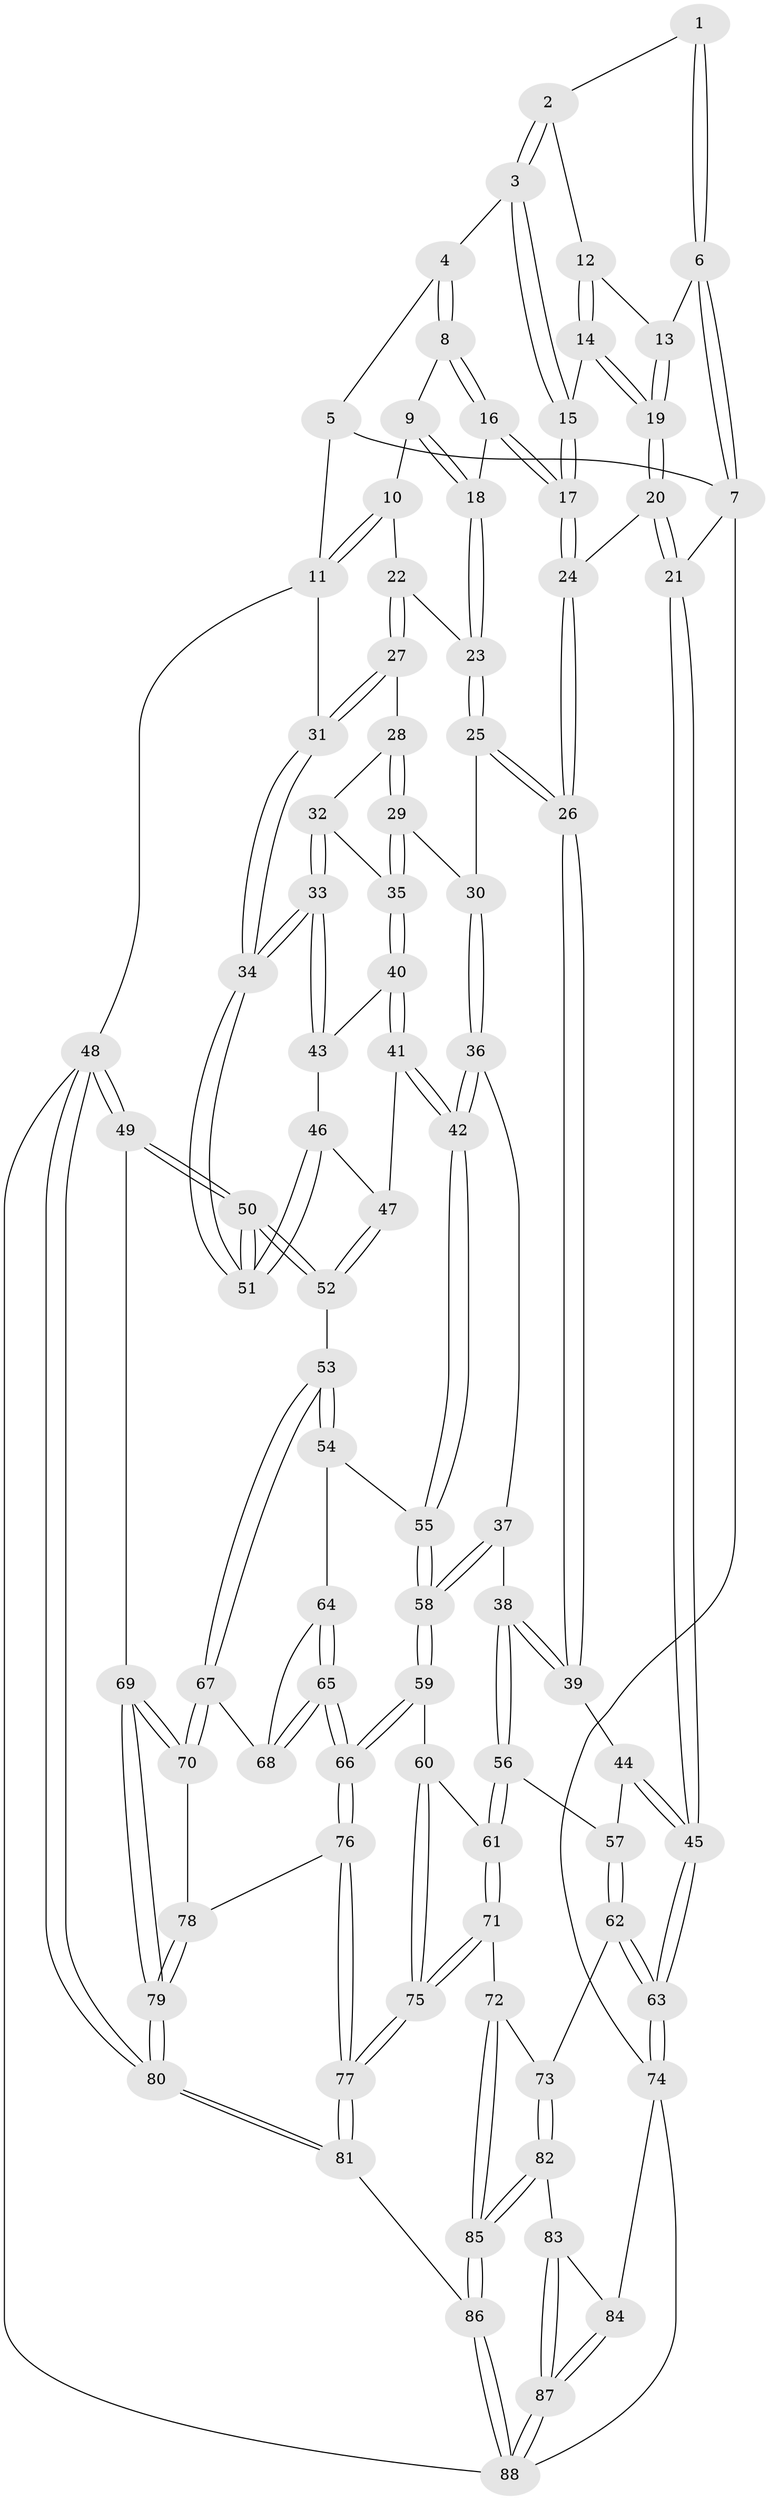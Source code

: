 // Generated by graph-tools (version 1.1) at 2025/03/03/09/25 03:03:27]
// undirected, 88 vertices, 216 edges
graph export_dot {
graph [start="1"]
  node [color=gray90,style=filled];
  1 [pos="+0.06782998747616441+0"];
  2 [pos="+0.08507441392038838+0"];
  3 [pos="+0.23024667551978373+0.07856764252147949"];
  4 [pos="+0.42029036816500337+0"];
  5 [pos="+0+0"];
  6 [pos="+0.015143184812859086+0.12311120780769769"];
  7 [pos="+0+0.11892867730776611"];
  8 [pos="+0.5117636683406415+0"];
  9 [pos="+0.6258234686285881+0"];
  10 [pos="+1+0"];
  11 [pos="+1+0"];
  12 [pos="+0.09880055814889586+0.06443725942315935"];
  13 [pos="+0.041181949439850735+0.1315026089983135"];
  14 [pos="+0.17055893819628548+0.1759907396394861"];
  15 [pos="+0.2409561335390717+0.16754140196554554"];
  16 [pos="+0.4528785395785616+0.10907987344846665"];
  17 [pos="+0.39215062367059955+0.23810182780524963"];
  18 [pos="+0.7127695969777588+0.2185626612618374"];
  19 [pos="+0.08313149684584918+0.24547579290333998"];
  20 [pos="+0.0020703106515073373+0.3746904889901795"];
  21 [pos="+0+0.46371704397807667"];
  22 [pos="+0.7419404943273252+0.24697244328389942"];
  23 [pos="+0.7275377328398331+0.244571427750574"];
  24 [pos="+0.3994344705613098+0.28159831140975977"];
  25 [pos="+0.5337076911755344+0.37880588887834493"];
  26 [pos="+0.44023470004052156+0.3680604419938488"];
  27 [pos="+0.7877020354443954+0.27401409411156313"];
  28 [pos="+0.8002683152318945+0.3627181015447911"];
  29 [pos="+0.755988325385731+0.46187986032574124"];
  30 [pos="+0.6228260706959619+0.4623320846044938"];
  31 [pos="+1+0.19170319789271267"];
  32 [pos="+0.8902747393394552+0.4164743421532058"];
  33 [pos="+1+0.46094753373118613"];
  34 [pos="+1+0.46073581317263723"];
  35 [pos="+0.7918639348315096+0.5058420752360856"];
  36 [pos="+0.6342054408170056+0.5481056640991647"];
  37 [pos="+0.6189990655419846+0.5904029459845898"];
  38 [pos="+0.46822599009341226+0.5928200587463721"];
  39 [pos="+0.4240871305664034+0.398152290318677"];
  40 [pos="+0.8012844289511494+0.5242086507624536"];
  41 [pos="+0.7921449837103448+0.5613765511549212"];
  42 [pos="+0.7657372519543373+0.5991719568054135"];
  43 [pos="+0.8411431910116953+0.5219734590050588"];
  44 [pos="+0.26501683206924115+0.516009162911905"];
  45 [pos="+0+0.5482060061365366"];
  46 [pos="+0.8947391300258943+0.5910025106404382"];
  47 [pos="+0.8678668878815545+0.6091159363866107"];
  48 [pos="+1+1"];
  49 [pos="+1+0.7599479030530686"];
  50 [pos="+1+0.7596872037023548"];
  51 [pos="+1+0.5378512922522919"];
  52 [pos="+0.872232631588139+0.6888302410831656"];
  53 [pos="+0.8594632091658311+0.6915290727024911"];
  54 [pos="+0.7721769577857514+0.654048239058444"];
  55 [pos="+0.7622048269714735+0.6393060050775219"];
  56 [pos="+0.4586669951137202+0.6697266812706011"];
  57 [pos="+0.3170885605333537+0.6414323746313118"];
  58 [pos="+0.6263604769947034+0.6826156610673484"];
  59 [pos="+0.6107878444184579+0.7140081052844789"];
  60 [pos="+0.5991854803318518+0.7147604724950531"];
  61 [pos="+0.46067337755493587+0.6744878234112818"];
  62 [pos="+0.2592563819693055+0.7829438799992104"];
  63 [pos="+0+0.6695385862296126"];
  64 [pos="+0.7559115474867522+0.7216820408593411"];
  65 [pos="+0.6558197536010641+0.7684816427555681"];
  66 [pos="+0.6502746660466011+0.7702800104505292"];
  67 [pos="+0.8086192238185375+0.7855762013342623"];
  68 [pos="+0.7945578122492722+0.7735336504022335"];
  69 [pos="+0.8934784309637357+0.8572051558332211"];
  70 [pos="+0.8097337370418071+0.7920642455404254"];
  71 [pos="+0.4050680065514661+0.8041215250848487"];
  72 [pos="+0.297389237998925+0.81388339852847"];
  73 [pos="+0.2791211450504256+0.8042121706970515"];
  74 [pos="+0+0.6699476446270576"];
  75 [pos="+0.474378543866932+0.8681330769588195"];
  76 [pos="+0.6587698817257474+0.8209899131205934"];
  77 [pos="+0.5522713024317554+1"];
  78 [pos="+0.7379051091981595+0.8410702976072509"];
  79 [pos="+0.8077068563673706+0.9786972111379896"];
  80 [pos="+0.7391429967132297+1"];
  81 [pos="+0.560442863201667+1"];
  82 [pos="+0.18077748451182135+0.9369431353840554"];
  83 [pos="+0.18014286041168218+0.9372826530188071"];
  84 [pos="+0.02695327523030344+0.8472684500865437"];
  85 [pos="+0.31525089930112055+0.9745923215944647"];
  86 [pos="+0.4219760036076302+1"];
  87 [pos="+0.13320199505200675+1"];
  88 [pos="+0.14369254829512185+1"];
  1 -- 2;
  1 -- 6;
  1 -- 6;
  2 -- 3;
  2 -- 3;
  2 -- 12;
  3 -- 4;
  3 -- 15;
  3 -- 15;
  4 -- 5;
  4 -- 8;
  4 -- 8;
  5 -- 7;
  5 -- 11;
  6 -- 7;
  6 -- 7;
  6 -- 13;
  7 -- 21;
  7 -- 74;
  8 -- 9;
  8 -- 16;
  8 -- 16;
  9 -- 10;
  9 -- 18;
  9 -- 18;
  10 -- 11;
  10 -- 11;
  10 -- 22;
  11 -- 31;
  11 -- 48;
  12 -- 13;
  12 -- 14;
  12 -- 14;
  13 -- 19;
  13 -- 19;
  14 -- 15;
  14 -- 19;
  14 -- 19;
  15 -- 17;
  15 -- 17;
  16 -- 17;
  16 -- 17;
  16 -- 18;
  17 -- 24;
  17 -- 24;
  18 -- 23;
  18 -- 23;
  19 -- 20;
  19 -- 20;
  20 -- 21;
  20 -- 21;
  20 -- 24;
  21 -- 45;
  21 -- 45;
  22 -- 23;
  22 -- 27;
  22 -- 27;
  23 -- 25;
  23 -- 25;
  24 -- 26;
  24 -- 26;
  25 -- 26;
  25 -- 26;
  25 -- 30;
  26 -- 39;
  26 -- 39;
  27 -- 28;
  27 -- 31;
  27 -- 31;
  28 -- 29;
  28 -- 29;
  28 -- 32;
  29 -- 30;
  29 -- 35;
  29 -- 35;
  30 -- 36;
  30 -- 36;
  31 -- 34;
  31 -- 34;
  32 -- 33;
  32 -- 33;
  32 -- 35;
  33 -- 34;
  33 -- 34;
  33 -- 43;
  33 -- 43;
  34 -- 51;
  34 -- 51;
  35 -- 40;
  35 -- 40;
  36 -- 37;
  36 -- 42;
  36 -- 42;
  37 -- 38;
  37 -- 58;
  37 -- 58;
  38 -- 39;
  38 -- 39;
  38 -- 56;
  38 -- 56;
  39 -- 44;
  40 -- 41;
  40 -- 41;
  40 -- 43;
  41 -- 42;
  41 -- 42;
  41 -- 47;
  42 -- 55;
  42 -- 55;
  43 -- 46;
  44 -- 45;
  44 -- 45;
  44 -- 57;
  45 -- 63;
  45 -- 63;
  46 -- 47;
  46 -- 51;
  46 -- 51;
  47 -- 52;
  47 -- 52;
  48 -- 49;
  48 -- 49;
  48 -- 80;
  48 -- 80;
  48 -- 88;
  49 -- 50;
  49 -- 50;
  49 -- 69;
  50 -- 51;
  50 -- 51;
  50 -- 52;
  50 -- 52;
  52 -- 53;
  53 -- 54;
  53 -- 54;
  53 -- 67;
  53 -- 67;
  54 -- 55;
  54 -- 64;
  55 -- 58;
  55 -- 58;
  56 -- 57;
  56 -- 61;
  56 -- 61;
  57 -- 62;
  57 -- 62;
  58 -- 59;
  58 -- 59;
  59 -- 60;
  59 -- 66;
  59 -- 66;
  60 -- 61;
  60 -- 75;
  60 -- 75;
  61 -- 71;
  61 -- 71;
  62 -- 63;
  62 -- 63;
  62 -- 73;
  63 -- 74;
  63 -- 74;
  64 -- 65;
  64 -- 65;
  64 -- 68;
  65 -- 66;
  65 -- 66;
  65 -- 68;
  65 -- 68;
  66 -- 76;
  66 -- 76;
  67 -- 68;
  67 -- 70;
  67 -- 70;
  69 -- 70;
  69 -- 70;
  69 -- 79;
  69 -- 79;
  70 -- 78;
  71 -- 72;
  71 -- 75;
  71 -- 75;
  72 -- 73;
  72 -- 85;
  72 -- 85;
  73 -- 82;
  73 -- 82;
  74 -- 84;
  74 -- 88;
  75 -- 77;
  75 -- 77;
  76 -- 77;
  76 -- 77;
  76 -- 78;
  77 -- 81;
  77 -- 81;
  78 -- 79;
  78 -- 79;
  79 -- 80;
  79 -- 80;
  80 -- 81;
  80 -- 81;
  81 -- 86;
  82 -- 83;
  82 -- 85;
  82 -- 85;
  83 -- 84;
  83 -- 87;
  83 -- 87;
  84 -- 87;
  84 -- 87;
  85 -- 86;
  85 -- 86;
  86 -- 88;
  86 -- 88;
  87 -- 88;
  87 -- 88;
}
